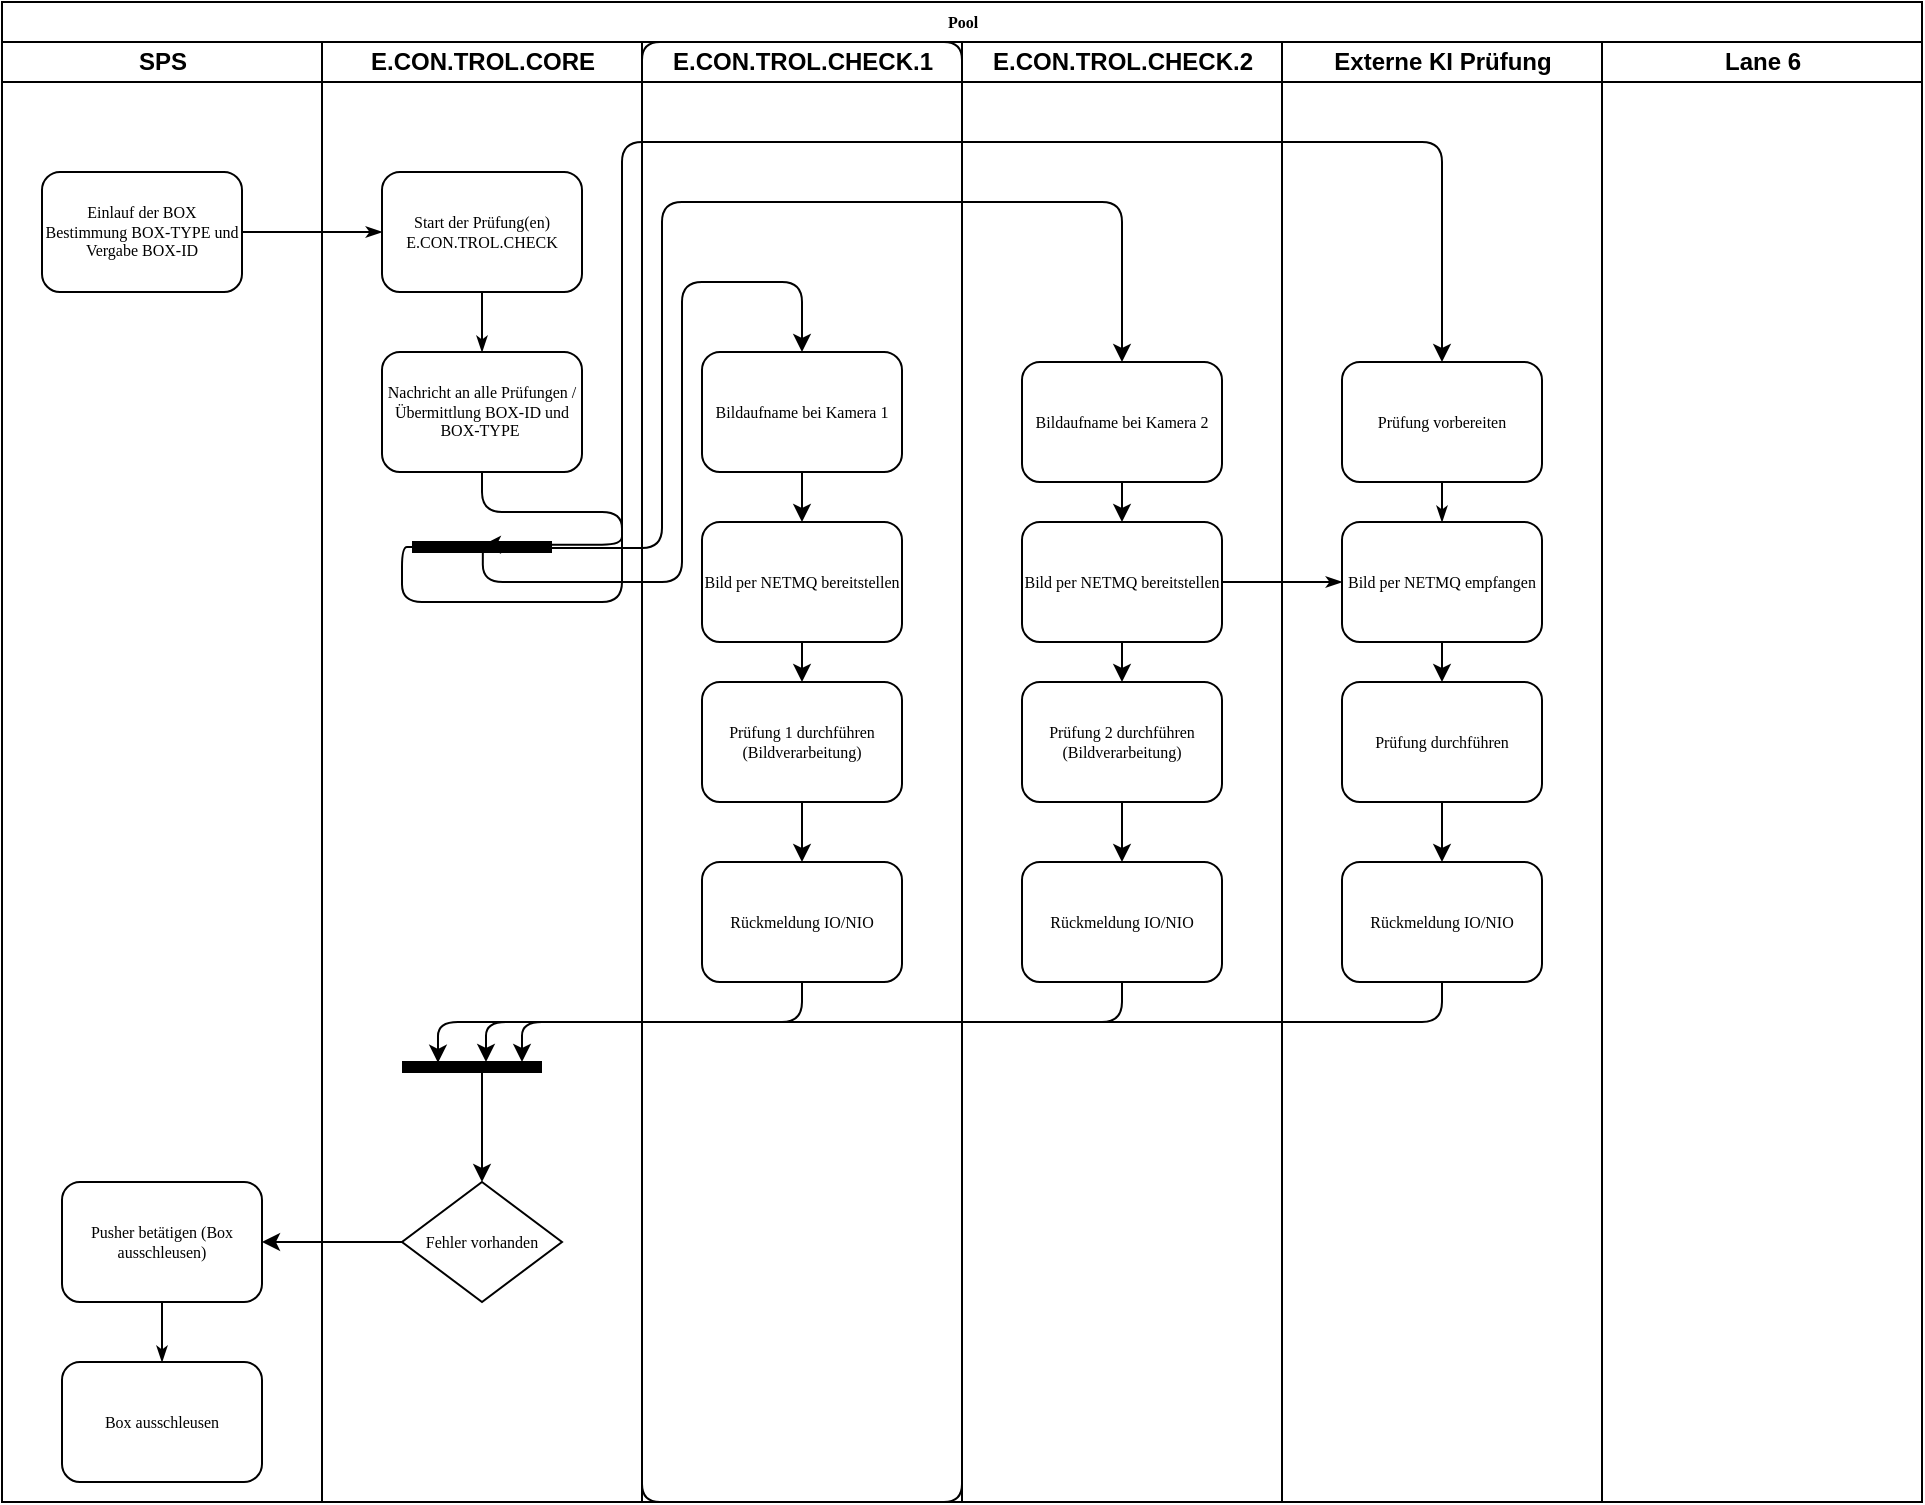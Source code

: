 <mxfile version="12.1.2" type="device" pages="1"><diagram name="Page-1" id="74e2e168-ea6b-b213-b513-2b3c1d86103e"><mxGraphModel dx="1024" dy="1367" grid="1" gridSize="10" guides="1" tooltips="1" connect="1" arrows="1" fold="1" page="1" pageScale="1" pageWidth="1100" pageHeight="850" background="#ffffff" math="0" shadow="0"><root><mxCell id="0"/><mxCell id="1" parent="0"/><mxCell id="77e6c97f196da883-1" value="Pool" style="swimlane;html=1;childLayout=stackLayout;startSize=20;rounded=0;shadow=0;labelBackgroundColor=none;strokeColor=#000000;strokeWidth=1;fillColor=#ffffff;fontFamily=Verdana;fontSize=8;fontColor=#000000;align=center;" parent="1" vertex="1"><mxGeometry x="80" y="-70" width="960" height="750" as="geometry"/></mxCell><mxCell id="77e6c97f196da883-26" style="edgeStyle=orthogonalEdgeStyle;rounded=1;html=1;labelBackgroundColor=none;startArrow=none;startFill=0;startSize=5;endArrow=classicThin;endFill=1;endSize=5;jettySize=auto;orthogonalLoop=1;strokeColor=#000000;strokeWidth=1;fontFamily=Verdana;fontSize=8;fontColor=#000000;" parent="77e6c97f196da883-1" source="77e6c97f196da883-8" target="77e6c97f196da883-11" edge="1"><mxGeometry relative="1" as="geometry"/></mxCell><mxCell id="77e6c97f196da883-40" style="edgeStyle=orthogonalEdgeStyle;rounded=1;html=1;labelBackgroundColor=none;startArrow=none;startFill=0;startSize=5;endArrow=classicThin;endFill=1;endSize=5;jettySize=auto;orthogonalLoop=1;strokeColor=#000000;strokeWidth=1;fontFamily=Verdana;fontSize=8;fontColor=#000000;exitX=1;exitY=0.5;exitDx=0;exitDy=0;entryX=0;entryY=0.5;entryDx=0;entryDy=0;" parent="77e6c97f196da883-1" source="77e6c97f196da883-15" target="CSKlZBKtVKMVm3yxvU0s-9" edge="1"><mxGeometry relative="1" as="geometry"><mxPoint x="730" y="540" as="sourcePoint"/><mxPoint x="830" y="690" as="targetPoint"/></mxGeometry></mxCell><mxCell id="77e6c97f196da883-2" value="SPS" style="swimlane;html=1;startSize=20;" parent="77e6c97f196da883-1" vertex="1"><mxGeometry y="20" width="160" height="730" as="geometry"/></mxCell><mxCell id="77e6c97f196da883-8" value="Einlauf der BOX&lt;br&gt;Bestimmung BOX-TYPE und Vergabe BOX-ID" style="rounded=1;whiteSpace=wrap;html=1;shadow=0;labelBackgroundColor=none;strokeColor=#000000;strokeWidth=1;fillColor=#ffffff;fontFamily=Verdana;fontSize=8;fontColor=#000000;align=center;" parent="77e6c97f196da883-2" vertex="1"><mxGeometry x="20" y="65" width="100" height="60" as="geometry"/></mxCell><mxCell id="77e6c97f196da883-10" value="Pusher betätigen (Box ausschleusen)" style="rounded=1;whiteSpace=wrap;html=1;shadow=0;labelBackgroundColor=none;strokeColor=#000000;strokeWidth=1;fillColor=#ffffff;fontFamily=Verdana;fontSize=8;fontColor=#000000;align=center;" parent="77e6c97f196da883-2" vertex="1"><mxGeometry x="30" y="570" width="100" height="60" as="geometry"/></mxCell><mxCell id="77e6c97f196da883-21" value="Box ausschleusen" style="rounded=1;whiteSpace=wrap;html=1;shadow=0;labelBackgroundColor=none;strokeColor=#000000;strokeWidth=1;fillColor=#ffffff;fontFamily=Verdana;fontSize=8;fontColor=#000000;align=center;" parent="77e6c97f196da883-2" vertex="1"><mxGeometry x="30" y="660" width="100" height="60" as="geometry"/></mxCell><mxCell id="77e6c97f196da883-37" style="edgeStyle=orthogonalEdgeStyle;rounded=1;html=1;labelBackgroundColor=none;startArrow=none;startFill=0;startSize=5;endArrow=classicThin;endFill=1;endSize=5;jettySize=auto;orthogonalLoop=1;strokeColor=#000000;strokeWidth=1;fontFamily=Verdana;fontSize=8;fontColor=#000000;exitX=0.5;exitY=1;exitDx=0;exitDy=0;" parent="77e6c97f196da883-2" source="77e6c97f196da883-10" target="77e6c97f196da883-21" edge="1"><mxGeometry relative="1" as="geometry"/></mxCell><mxCell id="77e6c97f196da883-3" value="E.CON.TROL.CORE" style="swimlane;html=1;startSize=20;" parent="77e6c97f196da883-1" vertex="1"><mxGeometry x="160" y="20" width="160" height="730" as="geometry"/></mxCell><mxCell id="77e6c97f196da883-11" value="Start der Prüfung(en) E.CON.TROL.CHECK" style="rounded=1;whiteSpace=wrap;html=1;shadow=0;labelBackgroundColor=none;strokeColor=#000000;strokeWidth=1;fillColor=#ffffff;fontFamily=Verdana;fontSize=8;fontColor=#000000;align=center;" parent="77e6c97f196da883-3" vertex="1"><mxGeometry x="30" y="65" width="100" height="60" as="geometry"/></mxCell><mxCell id="CSKlZBKtVKMVm3yxvU0s-31" value="" style="edgeStyle=orthogonalEdgeStyle;rounded=1;orthogonalLoop=1;jettySize=auto;html=1;entryX=0.506;entryY=0.28;entryDx=0;entryDy=0;entryPerimeter=0;" parent="77e6c97f196da883-3" source="77e6c97f196da883-9" target="CSKlZBKtVKMVm3yxvU0s-29" edge="1"><mxGeometry relative="1" as="geometry"><mxPoint x="80" y="295" as="targetPoint"/></mxGeometry></mxCell><mxCell id="77e6c97f196da883-9" value="Nachricht an alle Prüfungen / Übermittlung BOX-ID und BOX-TYPE&amp;nbsp;" style="rounded=1;whiteSpace=wrap;html=1;shadow=0;labelBackgroundColor=none;strokeColor=#000000;strokeWidth=1;fillColor=#ffffff;fontFamily=Verdana;fontSize=8;fontColor=#000000;align=center;" parent="77e6c97f196da883-3" vertex="1"><mxGeometry x="30" y="155" width="100" height="60" as="geometry"/></mxCell><mxCell id="77e6c97f196da883-27" style="edgeStyle=orthogonalEdgeStyle;rounded=1;html=1;labelBackgroundColor=none;startArrow=none;startFill=0;startSize=5;endArrow=classicThin;endFill=1;endSize=5;jettySize=auto;orthogonalLoop=1;strokeColor=#000000;strokeWidth=1;fontFamily=Verdana;fontSize=8;fontColor=#000000;entryX=0.5;entryY=0;entryDx=0;entryDy=0;" parent="77e6c97f196da883-3" source="77e6c97f196da883-11" target="77e6c97f196da883-9" edge="1"><mxGeometry relative="1" as="geometry"><Array as="points"><mxPoint x="80" y="150"/><mxPoint x="80" y="150"/></Array></mxGeometry></mxCell><mxCell id="77e6c97f196da883-20" value="Fehler vorhanden" style="rhombus;whiteSpace=wrap;html=1;rounded=0;shadow=0;labelBackgroundColor=none;strokeColor=#000000;strokeWidth=1;fillColor=#ffffff;fontFamily=Verdana;fontSize=8;fontColor=#000000;align=center;" parent="77e6c97f196da883-3" vertex="1"><mxGeometry x="40" y="570" width="80" height="60" as="geometry"/></mxCell><mxCell id="CSKlZBKtVKMVm3yxvU0s-29" value="" style="line;strokeWidth=6;fillColor=none;align=left;verticalAlign=middle;spacingTop=-1;spacingLeft=3;spacingRight=3;rotatable=0;labelPosition=right;points=[];portConstraint=eastwest;rounded=1;" parent="77e6c97f196da883-3" vertex="1"><mxGeometry x="45" y="250" width="70" height="5" as="geometry"/></mxCell><mxCell id="CSKlZBKtVKMVm3yxvU0s-30" value="" style="line;strokeWidth=6;fillColor=none;align=left;verticalAlign=middle;spacingTop=-1;spacingLeft=3;spacingRight=3;rotatable=0;labelPosition=right;points=[];portConstraint=eastwest;rounded=1;" parent="77e6c97f196da883-3" vertex="1"><mxGeometry x="40" y="510" width="70" height="5" as="geometry"/></mxCell><mxCell id="CSKlZBKtVKMVm3yxvU0s-43" value="" style="edgeStyle=orthogonalEdgeStyle;rounded=1;orthogonalLoop=1;jettySize=auto;html=1;entryX=0.5;entryY=0;entryDx=0;entryDy=0;" parent="77e6c97f196da883-3" source="CSKlZBKtVKMVm3yxvU0s-30" target="77e6c97f196da883-20" edge="1"><mxGeometry relative="1" as="geometry"><Array as="points"><mxPoint x="80" y="540"/><mxPoint x="80" y="540"/></Array></mxGeometry></mxCell><mxCell id="77e6c97f196da883-4" value="E.CON.TROL.CHECK.1" style="swimlane;html=1;startSize=20;rounded=1;" parent="77e6c97f196da883-1" vertex="1"><mxGeometry x="320" y="20" width="160" height="730" as="geometry"/></mxCell><mxCell id="77e6c97f196da883-12" value="Bildaufname bei Kamera 1" style="rounded=1;whiteSpace=wrap;html=1;shadow=0;labelBackgroundColor=none;strokeColor=#000000;strokeWidth=1;fillColor=#ffffff;fontFamily=Verdana;fontSize=8;fontColor=#000000;align=center;" parent="77e6c97f196da883-4" vertex="1"><mxGeometry x="30" y="155" width="100" height="60" as="geometry"/></mxCell><mxCell id="CSKlZBKtVKMVm3yxvU0s-21" value="" style="edgeStyle=orthogonalEdgeStyle;rounded=1;orthogonalLoop=1;jettySize=auto;html=1;" parent="77e6c97f196da883-4" source="CSKlZBKtVKMVm3yxvU0s-4" target="CSKlZBKtVKMVm3yxvU0s-6" edge="1"><mxGeometry relative="1" as="geometry"/></mxCell><mxCell id="CSKlZBKtVKMVm3yxvU0s-4" value="Bild per NETMQ bereitstellen" style="rounded=1;whiteSpace=wrap;html=1;shadow=0;labelBackgroundColor=none;strokeColor=#000000;strokeWidth=1;fillColor=#ffffff;fontFamily=Verdana;fontSize=8;fontColor=#000000;align=center;" parent="77e6c97f196da883-4" vertex="1"><mxGeometry x="30" y="240" width="100" height="60" as="geometry"/></mxCell><mxCell id="CSKlZBKtVKMVm3yxvU0s-5" value="" style="endArrow=classic;html=1;exitX=0.5;exitY=1;exitDx=0;exitDy=0;entryX=0.5;entryY=0;entryDx=0;entryDy=0;" parent="77e6c97f196da883-4" source="77e6c97f196da883-12" target="CSKlZBKtVKMVm3yxvU0s-4" edge="1"><mxGeometry width="50" height="50" relative="1" as="geometry"><mxPoint x="250" y="230" as="sourcePoint"/><mxPoint x="250" y="250" as="targetPoint"/></mxGeometry></mxCell><mxCell id="CSKlZBKtVKMVm3yxvU0s-50" value="" style="edgeStyle=orthogonalEdgeStyle;rounded=1;orthogonalLoop=1;jettySize=auto;html=1;" parent="77e6c97f196da883-4" source="CSKlZBKtVKMVm3yxvU0s-6" target="CSKlZBKtVKMVm3yxvU0s-49" edge="1"><mxGeometry relative="1" as="geometry"/></mxCell><mxCell id="CSKlZBKtVKMVm3yxvU0s-6" value="Prüfung 1 durchführen (Bildverarbeitung)" style="rounded=1;whiteSpace=wrap;html=1;shadow=0;labelBackgroundColor=none;strokeColor=#000000;strokeWidth=1;fillColor=#ffffff;fontFamily=Verdana;fontSize=8;fontColor=#000000;align=center;" parent="77e6c97f196da883-4" vertex="1"><mxGeometry x="30" y="320" width="100" height="60" as="geometry"/></mxCell><mxCell id="CSKlZBKtVKMVm3yxvU0s-49" value="Rückmeldung IO/NIO" style="rounded=1;whiteSpace=wrap;html=1;shadow=0;labelBackgroundColor=none;strokeColor=#000000;strokeWidth=1;fillColor=#ffffff;fontFamily=Verdana;fontSize=8;fontColor=#000000;align=center;" parent="77e6c97f196da883-4" vertex="1"><mxGeometry x="30" y="410" width="100" height="60" as="geometry"/></mxCell><mxCell id="77e6c97f196da883-5" value="E.CON.TROL.CHECK.2" style="swimlane;html=1;startSize=20;" parent="77e6c97f196da883-1" vertex="1"><mxGeometry x="480" y="20" width="160" height="730" as="geometry"/></mxCell><mxCell id="77e6c97f196da883-15" value="Bild per NETMQ bereitstellen" style="rounded=1;whiteSpace=wrap;html=1;shadow=0;labelBackgroundColor=none;strokeColor=#000000;strokeWidth=1;fillColor=#ffffff;fontFamily=Verdana;fontSize=8;fontColor=#000000;align=center;" parent="77e6c97f196da883-5" vertex="1"><mxGeometry x="30" y="240" width="100" height="60" as="geometry"/></mxCell><mxCell id="CSKlZBKtVKMVm3yxvU0s-53" value="" style="edgeStyle=orthogonalEdgeStyle;rounded=1;orthogonalLoop=1;jettySize=auto;html=1;" parent="77e6c97f196da883-5" source="77e6c97f196da883-17" target="CSKlZBKtVKMVm3yxvU0s-52" edge="1"><mxGeometry relative="1" as="geometry"/></mxCell><mxCell id="77e6c97f196da883-17" value="Prüfung 2 durchführen (Bildverarbeitung)" style="rounded=1;whiteSpace=wrap;html=1;shadow=0;labelBackgroundColor=none;strokeColor=#000000;strokeWidth=1;fillColor=#ffffff;fontFamily=Verdana;fontSize=8;fontColor=#000000;align=center;" parent="77e6c97f196da883-5" vertex="1"><mxGeometry x="30" y="320" width="100" height="60" as="geometry"/></mxCell><mxCell id="CSKlZBKtVKMVm3yxvU0s-52" value="Rückmeldung IO/NIO" style="rounded=1;whiteSpace=wrap;html=1;shadow=0;labelBackgroundColor=none;strokeColor=#000000;strokeWidth=1;fillColor=#ffffff;fontFamily=Verdana;fontSize=8;fontColor=#000000;align=center;" parent="77e6c97f196da883-5" vertex="1"><mxGeometry x="30" y="410" width="100" height="60" as="geometry"/></mxCell><mxCell id="CSKlZBKtVKMVm3yxvU0s-1" value="Bildaufname bei Kamera 2" style="rounded=1;whiteSpace=wrap;html=1;shadow=0;labelBackgroundColor=none;strokeColor=#000000;strokeWidth=1;fillColor=#ffffff;fontFamily=Verdana;fontSize=8;fontColor=#000000;align=center;" parent="77e6c97f196da883-5" vertex="1"><mxGeometry x="30" y="160" width="100" height="60" as="geometry"/></mxCell><mxCell id="CSKlZBKtVKMVm3yxvU0s-3" value="" style="endArrow=classic;html=1;exitX=0.5;exitY=1;exitDx=0;exitDy=0;entryX=0.5;entryY=0;entryDx=0;entryDy=0;" parent="77e6c97f196da883-5" source="CSKlZBKtVKMVm3yxvU0s-1" target="77e6c97f196da883-15" edge="1"><mxGeometry width="50" height="50" relative="1" as="geometry"><mxPoint x="-90" y="310" as="sourcePoint"/><mxPoint x="-40" y="260" as="targetPoint"/></mxGeometry></mxCell><mxCell id="CSKlZBKtVKMVm3yxvU0s-8" value="" style="endArrow=classic;html=1;exitX=0.5;exitY=1;exitDx=0;exitDy=0;entryX=0.5;entryY=0;entryDx=0;entryDy=0;" parent="77e6c97f196da883-5" source="77e6c97f196da883-15" target="77e6c97f196da883-17" edge="1"><mxGeometry width="50" height="50" relative="1" as="geometry"><mxPoint x="-90" y="470" as="sourcePoint"/><mxPoint x="-40" y="420" as="targetPoint"/></mxGeometry></mxCell><mxCell id="77e6c97f196da883-6" value="Externe KI Prüfung" style="swimlane;html=1;startSize=20;" parent="77e6c97f196da883-1" vertex="1"><mxGeometry x="640" y="20" width="160" height="730" as="geometry"/></mxCell><mxCell id="77e6c97f196da883-14" value="Prüfung vorbereiten" style="rounded=1;whiteSpace=wrap;html=1;shadow=0;labelBackgroundColor=none;strokeColor=#000000;strokeWidth=1;fillColor=#ffffff;fontFamily=Verdana;fontSize=8;fontColor=#000000;align=center;" parent="77e6c97f196da883-6" vertex="1"><mxGeometry x="30" y="160" width="100" height="60" as="geometry"/></mxCell><mxCell id="CSKlZBKtVKMVm3yxvU0s-22" value="" style="edgeStyle=orthogonalEdgeStyle;rounded=1;orthogonalLoop=1;jettySize=auto;html=1;" parent="77e6c97f196da883-6" source="CSKlZBKtVKMVm3yxvU0s-9" target="CSKlZBKtVKMVm3yxvU0s-11" edge="1"><mxGeometry relative="1" as="geometry"/></mxCell><mxCell id="CSKlZBKtVKMVm3yxvU0s-9" value="Bild per NETMQ empfangen" style="rounded=1;whiteSpace=wrap;html=1;shadow=0;labelBackgroundColor=none;strokeColor=#000000;strokeWidth=1;fillColor=#ffffff;fontFamily=Verdana;fontSize=8;fontColor=#000000;align=center;" parent="77e6c97f196da883-6" vertex="1"><mxGeometry x="30" y="240" width="100" height="60" as="geometry"/></mxCell><mxCell id="77e6c97f196da883-39" style="edgeStyle=orthogonalEdgeStyle;rounded=1;html=1;labelBackgroundColor=none;startArrow=none;startFill=0;startSize=5;endArrow=classicThin;endFill=1;endSize=5;jettySize=auto;orthogonalLoop=1;strokeColor=#000000;strokeWidth=1;fontFamily=Verdana;fontSize=8;fontColor=#000000;exitX=0.5;exitY=1;exitDx=0;exitDy=0;entryX=0.5;entryY=0;entryDx=0;entryDy=0;" parent="77e6c97f196da883-6" source="77e6c97f196da883-14" target="CSKlZBKtVKMVm3yxvU0s-9" edge="1"><mxGeometry relative="1" as="geometry"><mxPoint x="30" y="670" as="targetPoint"/></mxGeometry></mxCell><mxCell id="CSKlZBKtVKMVm3yxvU0s-55" value="" style="edgeStyle=orthogonalEdgeStyle;rounded=1;orthogonalLoop=1;jettySize=auto;html=1;" parent="77e6c97f196da883-6" source="CSKlZBKtVKMVm3yxvU0s-11" target="CSKlZBKtVKMVm3yxvU0s-54" edge="1"><mxGeometry relative="1" as="geometry"/></mxCell><mxCell id="CSKlZBKtVKMVm3yxvU0s-11" value="Prüfung durchführen" style="rounded=1;whiteSpace=wrap;html=1;shadow=0;labelBackgroundColor=none;strokeColor=#000000;strokeWidth=1;fillColor=#ffffff;fontFamily=Verdana;fontSize=8;fontColor=#000000;align=center;" parent="77e6c97f196da883-6" vertex="1"><mxGeometry x="30" y="320" width="100" height="60" as="geometry"/></mxCell><mxCell id="CSKlZBKtVKMVm3yxvU0s-54" value="Rückmeldung IO/NIO" style="rounded=1;whiteSpace=wrap;html=1;shadow=0;labelBackgroundColor=none;strokeColor=#000000;strokeWidth=1;fillColor=#ffffff;fontFamily=Verdana;fontSize=8;fontColor=#000000;align=center;" parent="77e6c97f196da883-6" vertex="1"><mxGeometry x="30" y="410" width="100" height="60" as="geometry"/></mxCell><mxCell id="77e6c97f196da883-7" value="Lane 6" style="swimlane;html=1;startSize=20;" parent="77e6c97f196da883-1" vertex="1"><mxGeometry x="800" y="20" width="160" height="730" as="geometry"/></mxCell><mxCell id="CSKlZBKtVKMVm3yxvU0s-16" value="" style="edgeStyle=orthogonalEdgeStyle;rounded=1;orthogonalLoop=1;jettySize=auto;html=1;" parent="77e6c97f196da883-1" source="77e6c97f196da883-20" target="77e6c97f196da883-10" edge="1"><mxGeometry relative="1" as="geometry"/></mxCell><mxCell id="CSKlZBKtVKMVm3yxvU0s-33" value="" style="edgeStyle=orthogonalEdgeStyle;rounded=1;orthogonalLoop=1;jettySize=auto;html=1;exitX=0.506;exitY=0.56;exitDx=0;exitDy=0;exitPerimeter=0;entryX=0.5;entryY=0;entryDx=0;entryDy=0;" parent="77e6c97f196da883-1" source="CSKlZBKtVKMVm3yxvU0s-29" target="77e6c97f196da883-12" edge="1"><mxGeometry relative="1" as="geometry"><mxPoint x="400" y="170" as="targetPoint"/><Array as="points"><mxPoint x="240" y="290"/><mxPoint x="340" y="290"/><mxPoint x="340" y="140"/><mxPoint x="400" y="140"/></Array></mxGeometry></mxCell><mxCell id="CSKlZBKtVKMVm3yxvU0s-35" value="" style="edgeStyle=orthogonalEdgeStyle;rounded=1;orthogonalLoop=1;jettySize=auto;html=1;entryX=0.5;entryY=0;entryDx=0;entryDy=0;exitX=0.517;exitY=1.04;exitDx=0;exitDy=0;exitPerimeter=0;" parent="77e6c97f196da883-1" source="CSKlZBKtVKMVm3yxvU0s-29" target="CSKlZBKtVKMVm3yxvU0s-1" edge="1"><mxGeometry relative="1" as="geometry"><Array as="points"><mxPoint x="241" y="273"/><mxPoint x="330" y="273"/><mxPoint x="330" y="100"/><mxPoint x="560" y="100"/></Array></mxGeometry></mxCell><mxCell id="CSKlZBKtVKMVm3yxvU0s-36" value="" style="edgeStyle=orthogonalEdgeStyle;rounded=1;orthogonalLoop=1;jettySize=auto;html=1;entryX=0.5;entryY=0;entryDx=0;entryDy=0;" parent="77e6c97f196da883-1" source="CSKlZBKtVKMVm3yxvU0s-29" target="77e6c97f196da883-14" edge="1"><mxGeometry relative="1" as="geometry"><Array as="points"><mxPoint x="200" y="273"/><mxPoint x="200" y="300"/><mxPoint x="310" y="300"/><mxPoint x="310" y="70"/><mxPoint x="720" y="70"/></Array></mxGeometry></mxCell><mxCell id="CSKlZBKtVKMVm3yxvU0s-51" value="" style="edgeStyle=orthogonalEdgeStyle;rounded=1;orthogonalLoop=1;jettySize=auto;html=1;" parent="77e6c97f196da883-1" source="CSKlZBKtVKMVm3yxvU0s-49" edge="1"><mxGeometry relative="1" as="geometry"><mxPoint x="260" y="530" as="targetPoint"/><Array as="points"><mxPoint x="400" y="510"/><mxPoint x="260" y="510"/></Array></mxGeometry></mxCell><mxCell id="CSKlZBKtVKMVm3yxvU0s-56" value="" style="edgeStyle=orthogonalEdgeStyle;rounded=1;orthogonalLoop=1;jettySize=auto;html=1;" parent="77e6c97f196da883-1" source="CSKlZBKtVKMVm3yxvU0s-52" edge="1"><mxGeometry relative="1" as="geometry"><mxPoint x="242" y="530" as="targetPoint"/><Array as="points"><mxPoint x="560" y="510"/><mxPoint x="242" y="510"/></Array></mxGeometry></mxCell><mxCell id="CSKlZBKtVKMVm3yxvU0s-59" value="" style="edgeStyle=orthogonalEdgeStyle;rounded=1;orthogonalLoop=1;jettySize=auto;html=1;exitX=0.5;exitY=1;exitDx=0;exitDy=0;entryX=0.257;entryY=0.08;entryDx=0;entryDy=0;entryPerimeter=0;" parent="77e6c97f196da883-1" source="CSKlZBKtVKMVm3yxvU0s-54" target="CSKlZBKtVKMVm3yxvU0s-30" edge="1"><mxGeometry relative="1" as="geometry"><mxPoint x="440" y="610" as="targetPoint"/><mxPoint x="570" y="500" as="sourcePoint"/></mxGeometry></mxCell></root></mxGraphModel></diagram></mxfile>
